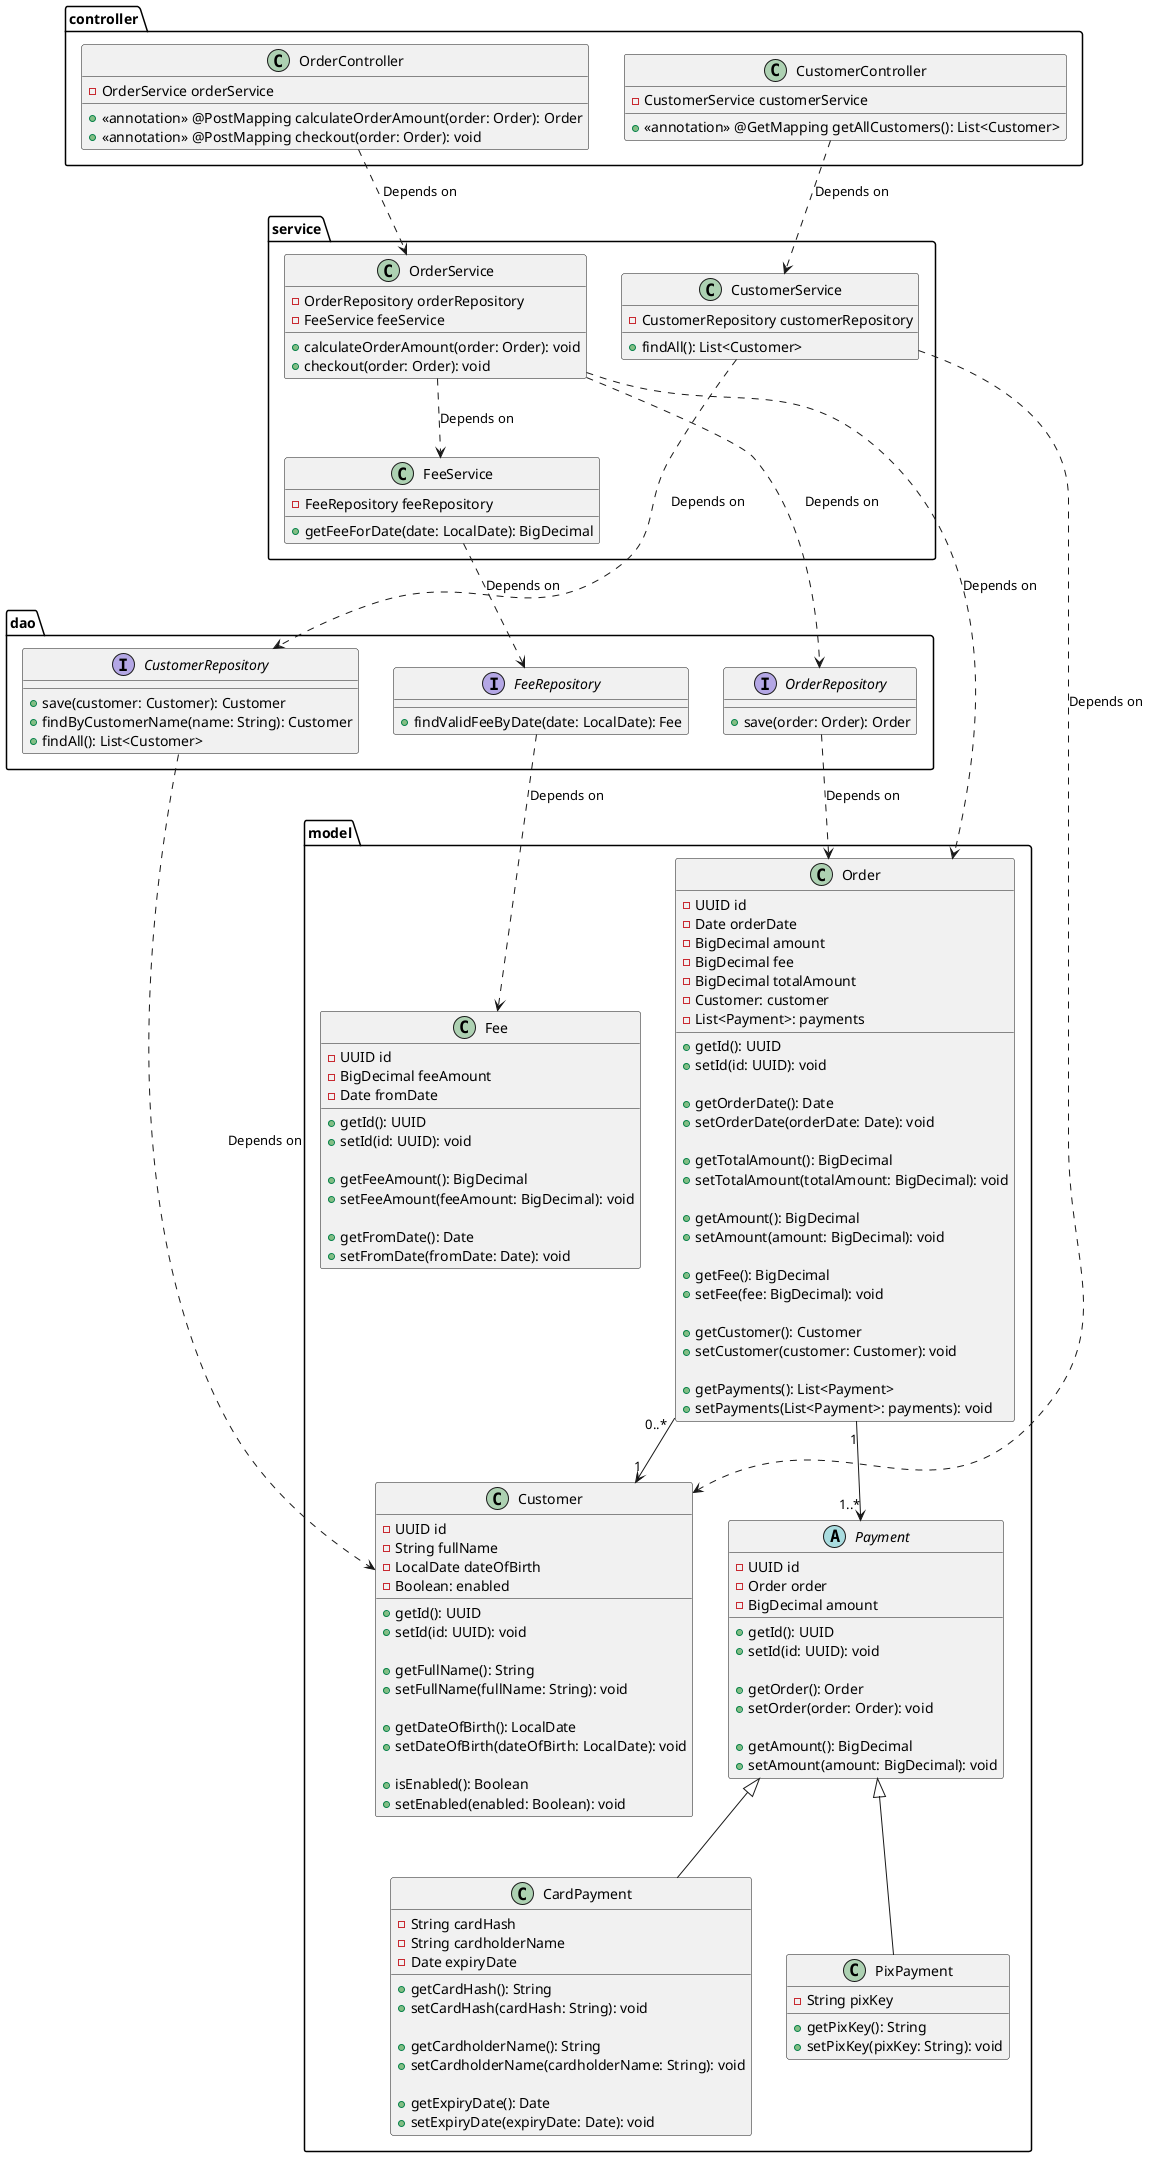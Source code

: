 @startuml

package model {
  class Order {
    - UUID id
    - Date orderDate
    - BigDecimal amount
    - BigDecimal fee
    - BigDecimal totalAmount
    - Customer: customer
    - List<Payment>: payments

    
    + getId(): UUID
    + setId(id: UUID): void
    
    + getOrderDate(): Date
    + setOrderDate(orderDate: Date): void
    
    + getTotalAmount(): BigDecimal
    + setTotalAmount(totalAmount: BigDecimal): void

    + getAmount(): BigDecimal
    + setAmount(amount: BigDecimal): void
    
    + getFee(): BigDecimal
    + setFee(fee: BigDecimal): void

    + getCustomer(): Customer
    + setCustomer(customer: Customer): void

    + getPayments(): List<Payment>
    + setPayments(List<Payment>: payments): void
  }

  class Customer {
    - UUID id
    - String fullName
    - LocalDate dateOfBirth
    - Boolean: enabled

    
    + getId(): UUID
    + setId(id: UUID): void
    
    + getFullName(): String
    + setFullName(fullName: String): void
    
    + getDateOfBirth(): LocalDate
    + setDateOfBirth(dateOfBirth: LocalDate): void

    + isEnabled(): Boolean
    + setEnabled(enabled: Boolean): void
  }

  abstract class Payment {
    - UUID id
    - Order order
    - BigDecimal amount

    
    + getId(): UUID
    + setId(id: UUID): void
    
    + getOrder(): Order
    + setOrder(order: Order): void
    
    + getAmount(): BigDecimal
    + setAmount(amount: BigDecimal): void
  }

  class CardPayment {
    - String cardHash
    - String cardholderName
    - Date expiryDate


    + getCardHash(): String
    + setCardHash(cardHash: String): void
    
    + getCardholderName(): String
    + setCardholderName(cardholderName: String): void
    
    + getExpiryDate(): Date
    + setExpiryDate(expiryDate: Date): void
  }

  class PixPayment {
    - String pixKey
    
    + getPixKey(): String
    + setPixKey(pixKey: String): void
  }

  class Fee {
    - UUID id
    - BigDecimal feeAmount
    - Date fromDate
    
    
    + getId(): UUID
    + setId(id: UUID): void
    
    + getFeeAmount(): BigDecimal
    + setFeeAmount(feeAmount: BigDecimal): void
    
    + getFromDate(): Date
    + setFromDate(fromDate: Date): void
  }

  Order "1" --> "1..*" Payment
  Order "0..*" --> "1" Customer
  Payment <|-- CardPayment
  Payment <|-- PixPayment
}

package dao {
  interface OrderRepository {
    + save(order: Order): Order
  }

  interface CustomerRepository {
    + save(customer: Customer): Customer
    + findByCustomerName(name: String): Customer
    + findAll(): List<Customer>
  }

  interface FeeRepository {
    + findValidFeeByDate(date: LocalDate): Fee
  }

  OrderRepository ..> Order : "Depends on"
  FeeRepository ..> Fee : "Depends on"
  CustomerRepository ..> Customer : "Depends on"
}

package service {

  class FeeService {
    - FeeRepository feeRepository

    + getFeeForDate(date: LocalDate): BigDecimal
  }

    class CustomerService {
    - CustomerRepository customerRepository

    + findAll(): List<Customer>
  }

  class OrderService {
    - OrderRepository orderRepository
    - FeeService feeService

    + calculateOrderAmount(order: Order): void
    + checkout(order: Order): void
  }

  OrderService ..> Order : "Depends on"
  OrderService ..> OrderRepository : "Depends on"
  OrderService ..> FeeService : "Depends on"
  CustomerService ..> CustomerRepository : "Depends on"
  CustomerService ..> Customer : "Depends on"
  FeeService ..> FeeRepository : "Depends on"
}

package controller {
  class CustomerController{
    - CustomerService customerService

    + <<annotation>> @GetMapping getAllCustomers(): List<Customer>
  }

  class OrderController{
    - OrderService orderService

    + <<annotation>> @PostMapping calculateOrderAmount(order: Order): Order
    + <<annotation>> @PostMapping checkout(order: Order): void
  }

  OrderController ..> OrderService : "Depends on"
  CustomerController ..> CustomerService : "Depends on"
}


@enduml
